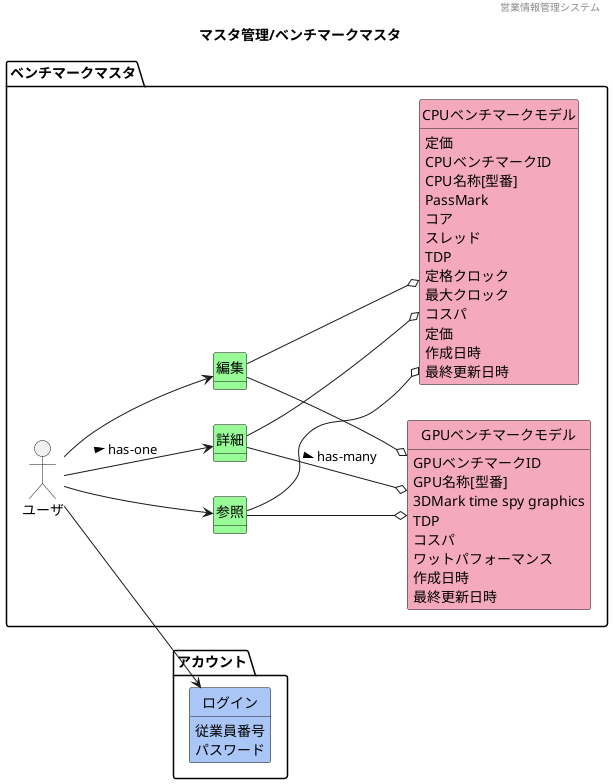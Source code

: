 @startuml images/マスタ管理/ベンチマークマスタ
' ヘッダー
header 営業情報管理システム
' タイトル
title マスタ管理/ベンチマークマスタ
' 
hide circle
' 
hide method
left to right direction

package "アカウント"{
    class "ログイン" #A9C6F6

}

package "ベンチマークマスタ" {
    'ユーザや外部システム
    mix_actor "ユーザ"
    class "詳細" #98fb98
    class "編集" #98fb98
    class "参照" #98fb98
    class "GPUベンチマークモデル" #F5A9BC 
    class "CPUベンチマークモデル" #F5A9BC 
    }

    'モデル同士の関係
    ユーザ --> 参照
    ユーザ --> 編集
    ユーザ --> 詳細 : > has-one
    ユーザ --> ログイン
    参照 --o GPUベンチマークモデル
    編集 --o GPUベンチマークモデル
    詳細 --o GPUベンチマークモデル : > has-many
    参照 --o CPUベンチマークモデル
    編集 --o CPUベンチマークモデル
    詳細 --o CPUベンチマークモデル

    'ドメインクラスの属性
    GPUベンチマークモデル : GPUベンチマークID
    GPUベンチマークモデル : GPU名称[型番]
    GPUベンチマークモデル : 3DMark time spy graphics
    GPUベンチマークモデル : TDP
    GPUベンチマークモデル : コスパ
    GPUベンチマークモデル : ワットパフォーマンス
    CPUベンチマークモデル : 定価
    GPUベンチマークモデル : 作成日時
    GPUベンチマークモデル : 最終更新日時

    CPUベンチマークモデル : CPUベンチマークID
    CPUベンチマークモデル : CPU名称[型番]
    CPUベンチマークモデル : PassMark
    CPUベンチマークモデル : コア
    CPUベンチマークモデル : スレッド
    CPUベンチマークモデル : TDP
    CPUベンチマークモデル : 定格クロック
    CPUベンチマークモデル : 最大クロック
    CPUベンチマークモデル : コスパ
    CPUベンチマークモデル : 定価
    CPUベンチマークモデル : 作成日時
    CPUベンチマークモデル : 最終更新日時
    ' 商品情報モデル : ER図の変更点待ち
    ログイン : 従業員番号
    ログイン : パスワード




@enduml